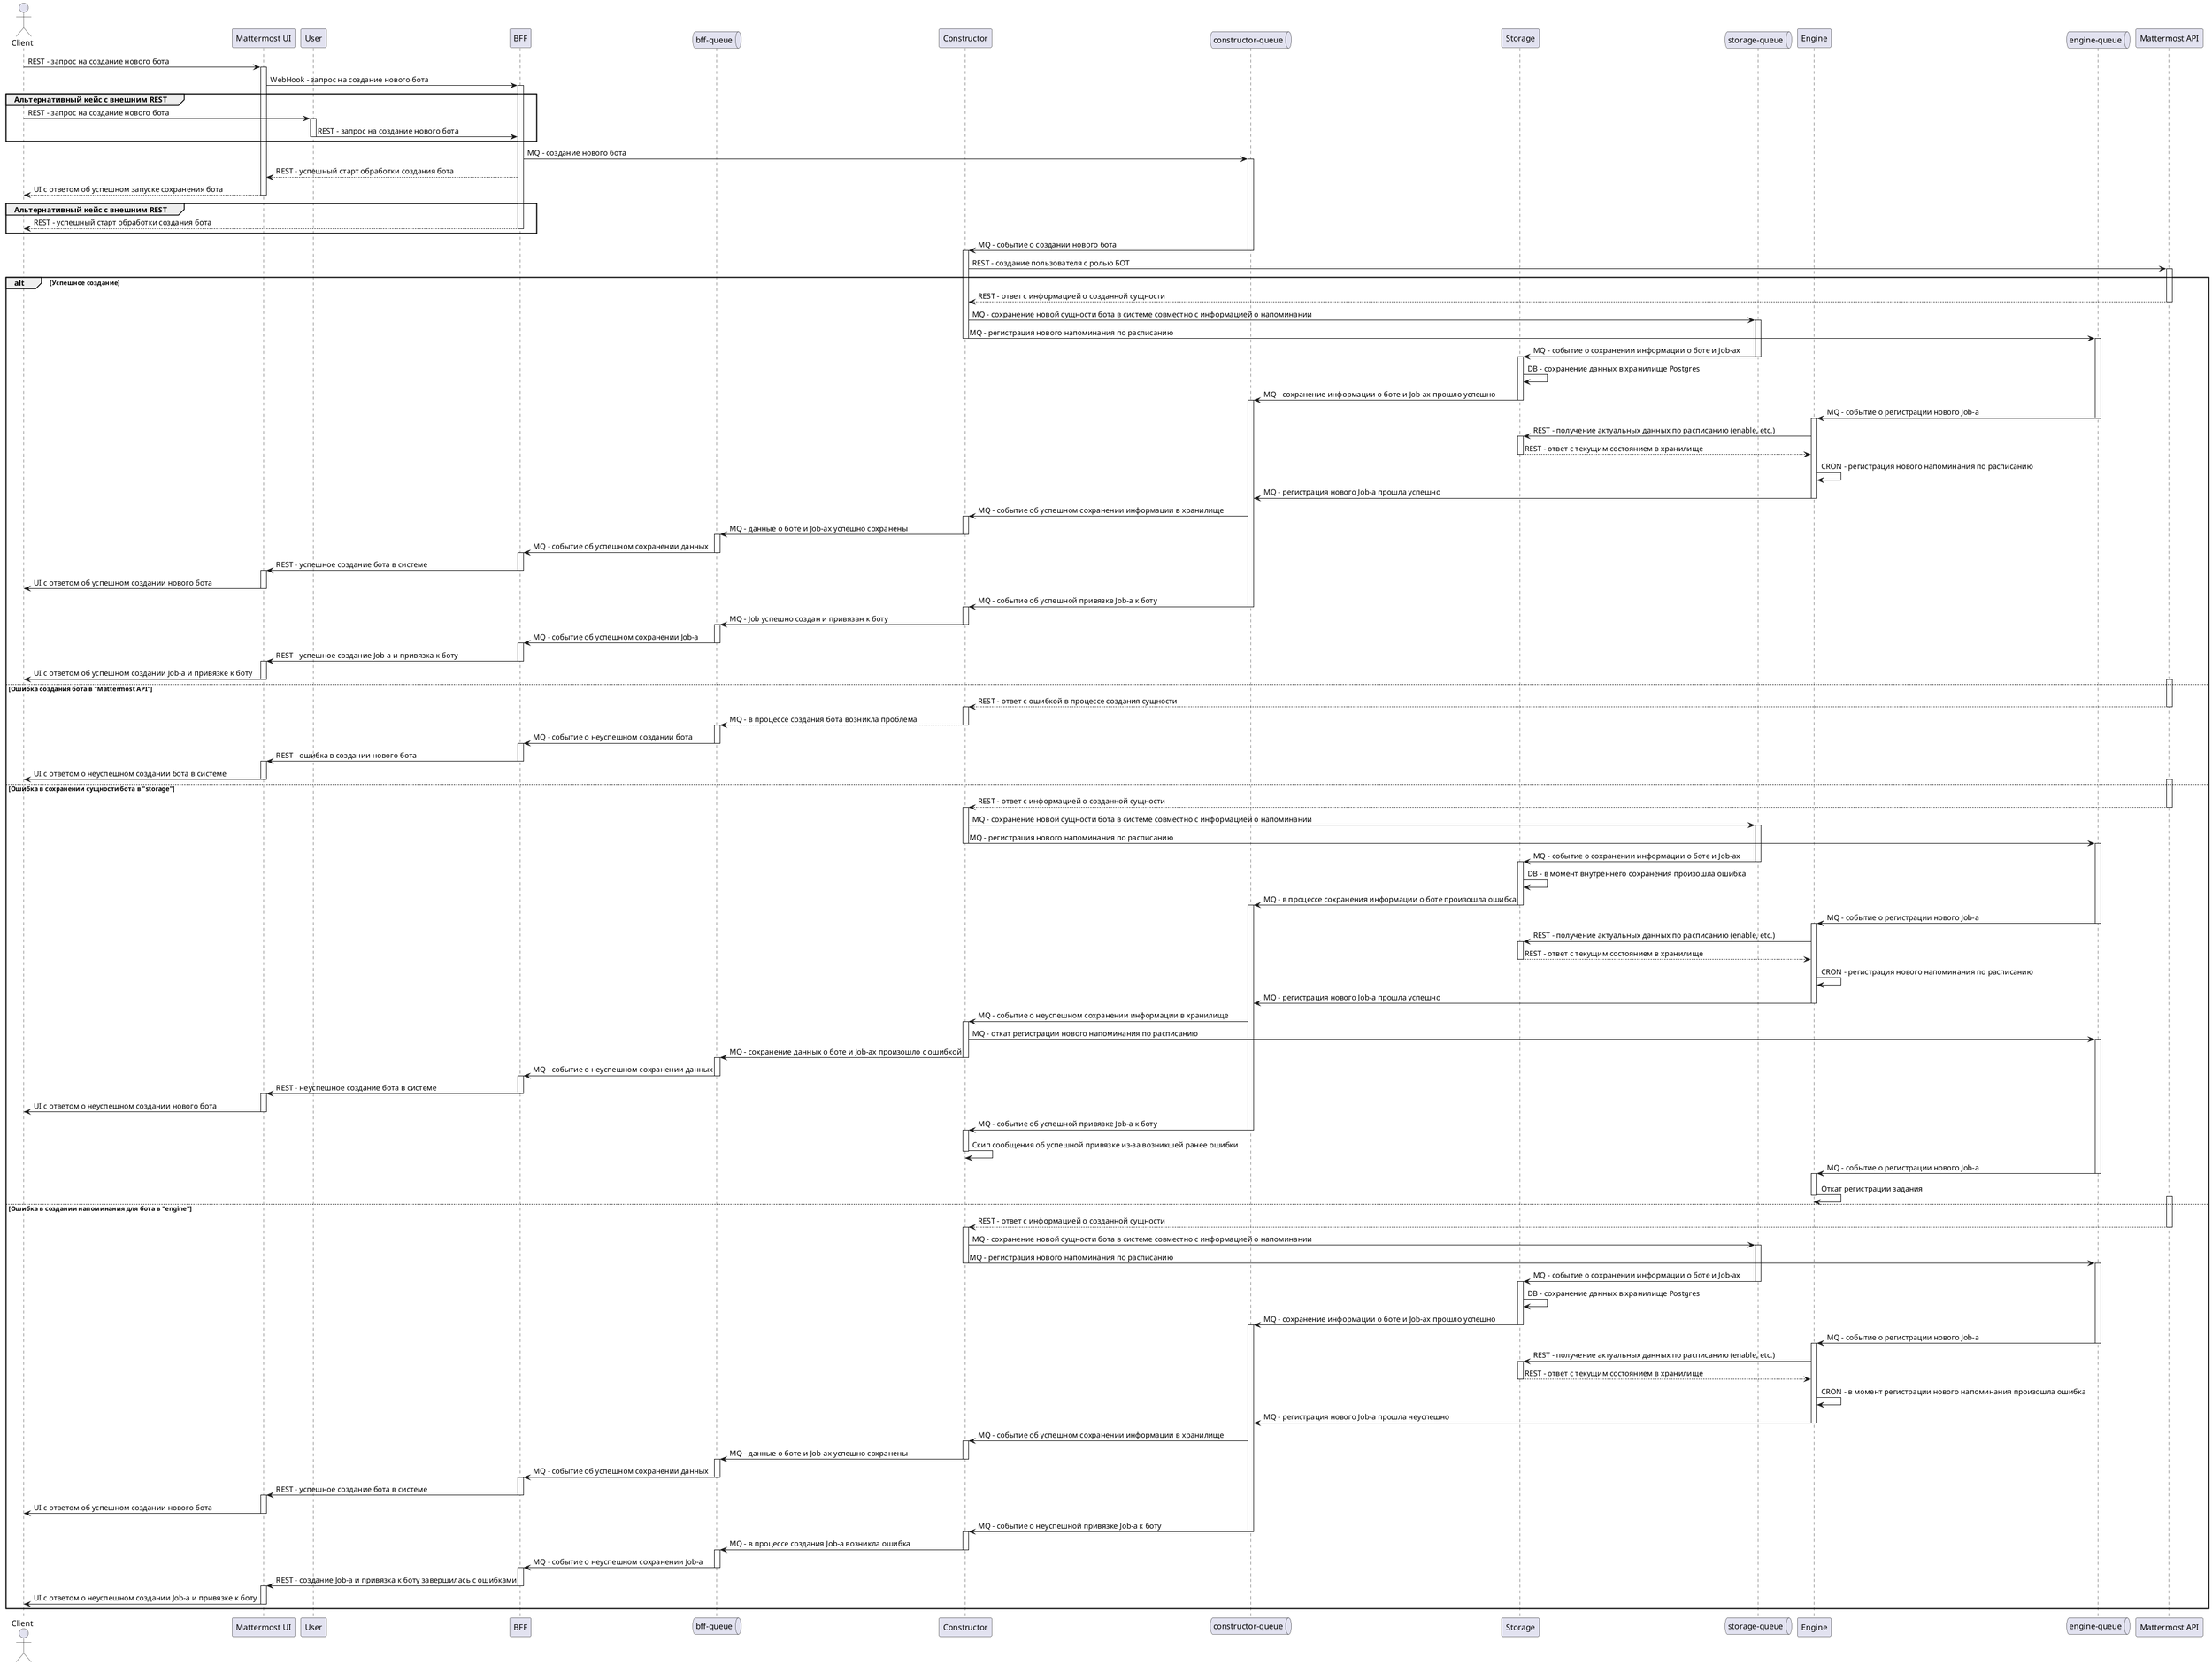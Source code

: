@startuml
actor "Client" as  clt
participant "Mattermost UI" as in
participant "User" as usr
participant "BFF" as bff
queue "bff-queue" as bffq
participant "Constructor" as cnr
queue "constructor-queue" as cnrq
participant "Storage" as str
queue "storage-queue" as strq
participant "Engine" as eng
queue "engine-queue" as engq
participant "Mattermost API" as out

clt -> in : REST - запрос на создание нового бота
activate in
    in -> bff : WebHook - запрос на создание нового бота
    activate bff

group Альтернативный кейс с внешним REST
clt -> usr : REST - запрос на создание нового бота
    activate usr
    usr -> bff : REST - запрос на создание нового бота
    deactivate usr
end

        bff -> cnrq : MQ - создание нового бота
        activate cnrq
        bff --> in : REST - успешный старт обработки создания бота
    in --> clt : UI с ответом об успешном запуске сохранения бота
    deactivate in

group Альтернативный кейс с внешним REST
        bff --> clt : REST - успешный старт обработки создания бота
    deactivate bff
end

        cnrq -> cnr : MQ - событие о создании нового бота
        deactivate cnrq
        activate cnr
            cnr -> out : REST - создание пользователя с ролью БОТ
            activate out

            alt Успешное создание
                out --> cnr : REST - ответ с информацией о созданной сущности
                deactivate out
                cnr -> strq : MQ - сохранение новой сущности бота в системе совместно с информацией о напоминании
                activate strq
                cnr -> engq : MQ - регистрация нового напоминания по расписанию
                deactivate cnr
                activate engq
                    strq -> str : MQ - событие о сохранении информации о боте и Job-ах
                deactivate strq
                    activate str
                        str -> str : DB - сохранение данных в хранилище Postgres
                        str -> cnrq : MQ - сохранение информации о боте и Job-ах прошло успешно
                    deactivate str
                    activate cnrq
                        engq -> eng : MQ - событие о регистрации нового Job-а
                deactivate engq
                activate eng
                    eng -> str : REST - получение актуальных данных по расписанию (enable, etc.)
                    activate str
                        str --> eng : REST - ответ с текущим состоянием в хранилище
                    deactivate str
                    eng -> eng : CRON - регистрация нового напоминания по расписанию
                    eng -> cnrq : MQ - регистрация нового Job-а прошла успешно
                deactivate eng

                cnrq -> cnr : MQ - событие об успешном сохранении информации в хранилище
                activate cnr
                    cnr -> bffq : MQ - данные о боте и Job-ах успешно сохранены
                deactivate cnr
                activate bffq
                    bffq -> bff : MQ - событие об успешном сохранении данных
                deactivate bffq
                activate bff
                    bff -> in : REST - успешное создание бота в системе
                deactivate bff
                activate in
                    in -> clt : UI с ответом об успешном создании нового бота
                deactivate in

                cnrq -> cnr : MQ - событие об успешной привязке Job-а к боту
                deactivate cnrq
                activate cnr
                    cnr -> bffq : MQ - Job успешно создан и привязан к боту
                deactivate cnr
                activate bffq
                    bffq -> bff : MQ - событие об успешном сохранении Job-а
                deactivate bffq
                activate bff
                    bff -> in : REST - успешное создание Job-а и привязка к боту
                deactivate bff
                activate in
                    in -> clt : UI с ответом об успешном создании Job-а и привязке к боту
                deactivate in

            else Ошибка создания бота в "Mattermost API"
                activate out
                out --> cnr : REST - ответ с ошибкой в процессе создания сущности
                deactivate out
                activate cnr
                cnr --> bffq : MQ - в процессе создания бота возникла проблема
                deactivate cnr
                activate bffq
                    bffq -> bff : MQ - событие о неуспешном создании бота
                deactivate bffq
                activate bff
                    bff -> in : REST - ошибка в создании нового бота
                deactivate bff
                activate in
                    in -> clt : UI с ответом о неуспешном создании бота в системе
                deactivate in

            else Ошибка в сохранении сущности бота в "storage"
                activate out
                out --> cnr : REST - ответ с информацией о созданной сущности
                deactivate out
                activate cnr
                cnr -> strq : MQ - сохранение новой сущности бота в системе совместно с информацией о напоминании
                activate strq
                cnr -> engq : MQ - регистрация нового напоминания по расписанию
                deactivate cnr
                activate engq
                    strq -> str : MQ - событие о сохранении информации о боте и Job-ах
                deactivate strq
                    activate str
                        str -> str : DB - в момент внутреннего сохранения произошла ошибка
                        str -> cnrq : MQ - в процессе сохранения информации о боте произошла ошибка
                    deactivate str
                    activate cnrq
                        engq -> eng : MQ - событие о регистрации нового Job-а
                deactivate engq
                activate eng
                    eng -> str : REST - получение актуальных данных по расписанию (enable, etc.)
                    activate str
                        str --> eng : REST - ответ с текущим состоянием в хранилище
                    deactivate str
                    eng -> eng : CRON - регистрация нового напоминания по расписанию
                    eng -> cnrq : MQ - регистрация нового Job-а прошла успешно
                deactivate eng

                    cnrq -> cnr : MQ - событие о неуспешном сохранении информации в хранилище
                activate cnr
                    cnr -> engq : MQ - откат регистрации нового напоминания по расписанию
                activate engq
                    cnr -> bffq : MQ - сохранение данных о боте и Job-ах произошло с ошибкой
                deactivate cnr
                activate bffq
                    bffq -> bff : MQ - событие о неуспешном сохранении данных
                deactivate bffq
                activate bff
                    bff -> in : REST - неуспешное создание бота в системе
                deactivate bff
                activate in
                    in -> clt : UI с ответом о неуспешном создании нового бота
                deactivate in

                cnrq -> cnr : MQ - событие об успешной привязке Job-а к боту
                deactivate cnrq
                activate cnr
                    cnr -> cnr : Скип сообщения об успешной привязке из-за возникшей ранее ошибки
                deactivate cnr

                engq -> eng : MQ - событие о регистрации нового Job-а
                deactivate engq
                activate eng
                    eng -> eng : Откат регистрации задания
                deactivate eng

            else Ошибка в создании напоминания для бота в "engine"
                activate out
                out --> cnr : REST - ответ с информацией о созданной сущности
                deactivate out
                activate cnr
                cnr -> strq : MQ - сохранение новой сущности бота в системе совместно с информацией о напоминании
                activate strq
                cnr -> engq : MQ - регистрация нового напоминания по расписанию
                deactivate cnr
                activate engq
                    strq -> str : MQ - событие о сохранении информации о боте и Job-ах
                deactivate strq
                    activate str
                        str -> str : DB - сохранение данных в хранилище Postgres
                        str -> cnrq : MQ - сохранение информации о боте и Job-ах прошло успешно
                    deactivate str
                    activate cnrq
                        engq -> eng : MQ - событие о регистрации нового Job-а
                deactivate engq
                activate eng
                    eng -> str : REST - получение актуальных данных по расписанию (enable, etc.)
                    activate str
                        str --> eng : REST - ответ с текущим состоянием в хранилище
                    deactivate str
                    eng -> eng : CRON - в момент регистрации нового напоминания произошла ошибка
                    eng -> cnrq : MQ - регистрация нового Job-а прошла неуспешно
                deactivate eng

                cnrq -> cnr : MQ - событие об успешном сохранении информации в хранилище
                activate cnr
                    cnr -> bffq : MQ - данные о боте и Job-ах успешно сохранены
                deactivate cnr
                activate bffq
                    bffq -> bff : MQ - событие об успешном сохранении данных
                deactivate bffq
                activate bff
                    bff -> in : REST - успешное создание бота в системе
                deactivate bff
                activate in
                    in -> clt : UI с ответом об успешном создании нового бота
                deactivate in

                cnrq -> cnr : MQ - событие о неуспешной привязке Job-а к боту
                deactivate cnrq
                activate cnr
                    cnr -> bffq : MQ - в процессе создания Job-а возникла ошибка
                deactivate cnr
                activate bffq
                    bffq -> bff : MQ - событие о неуспешном сохранении Job-а
                deactivate bffq
                activate bff
                    bff -> in : REST - создание Job-а и привязка к боту завершилась с ошибками
                deactivate bff
                activate in
                    in -> clt : UI с ответом о неуспешном создании Job-а и привязке к боту
                deactivate in
            end

@enduml